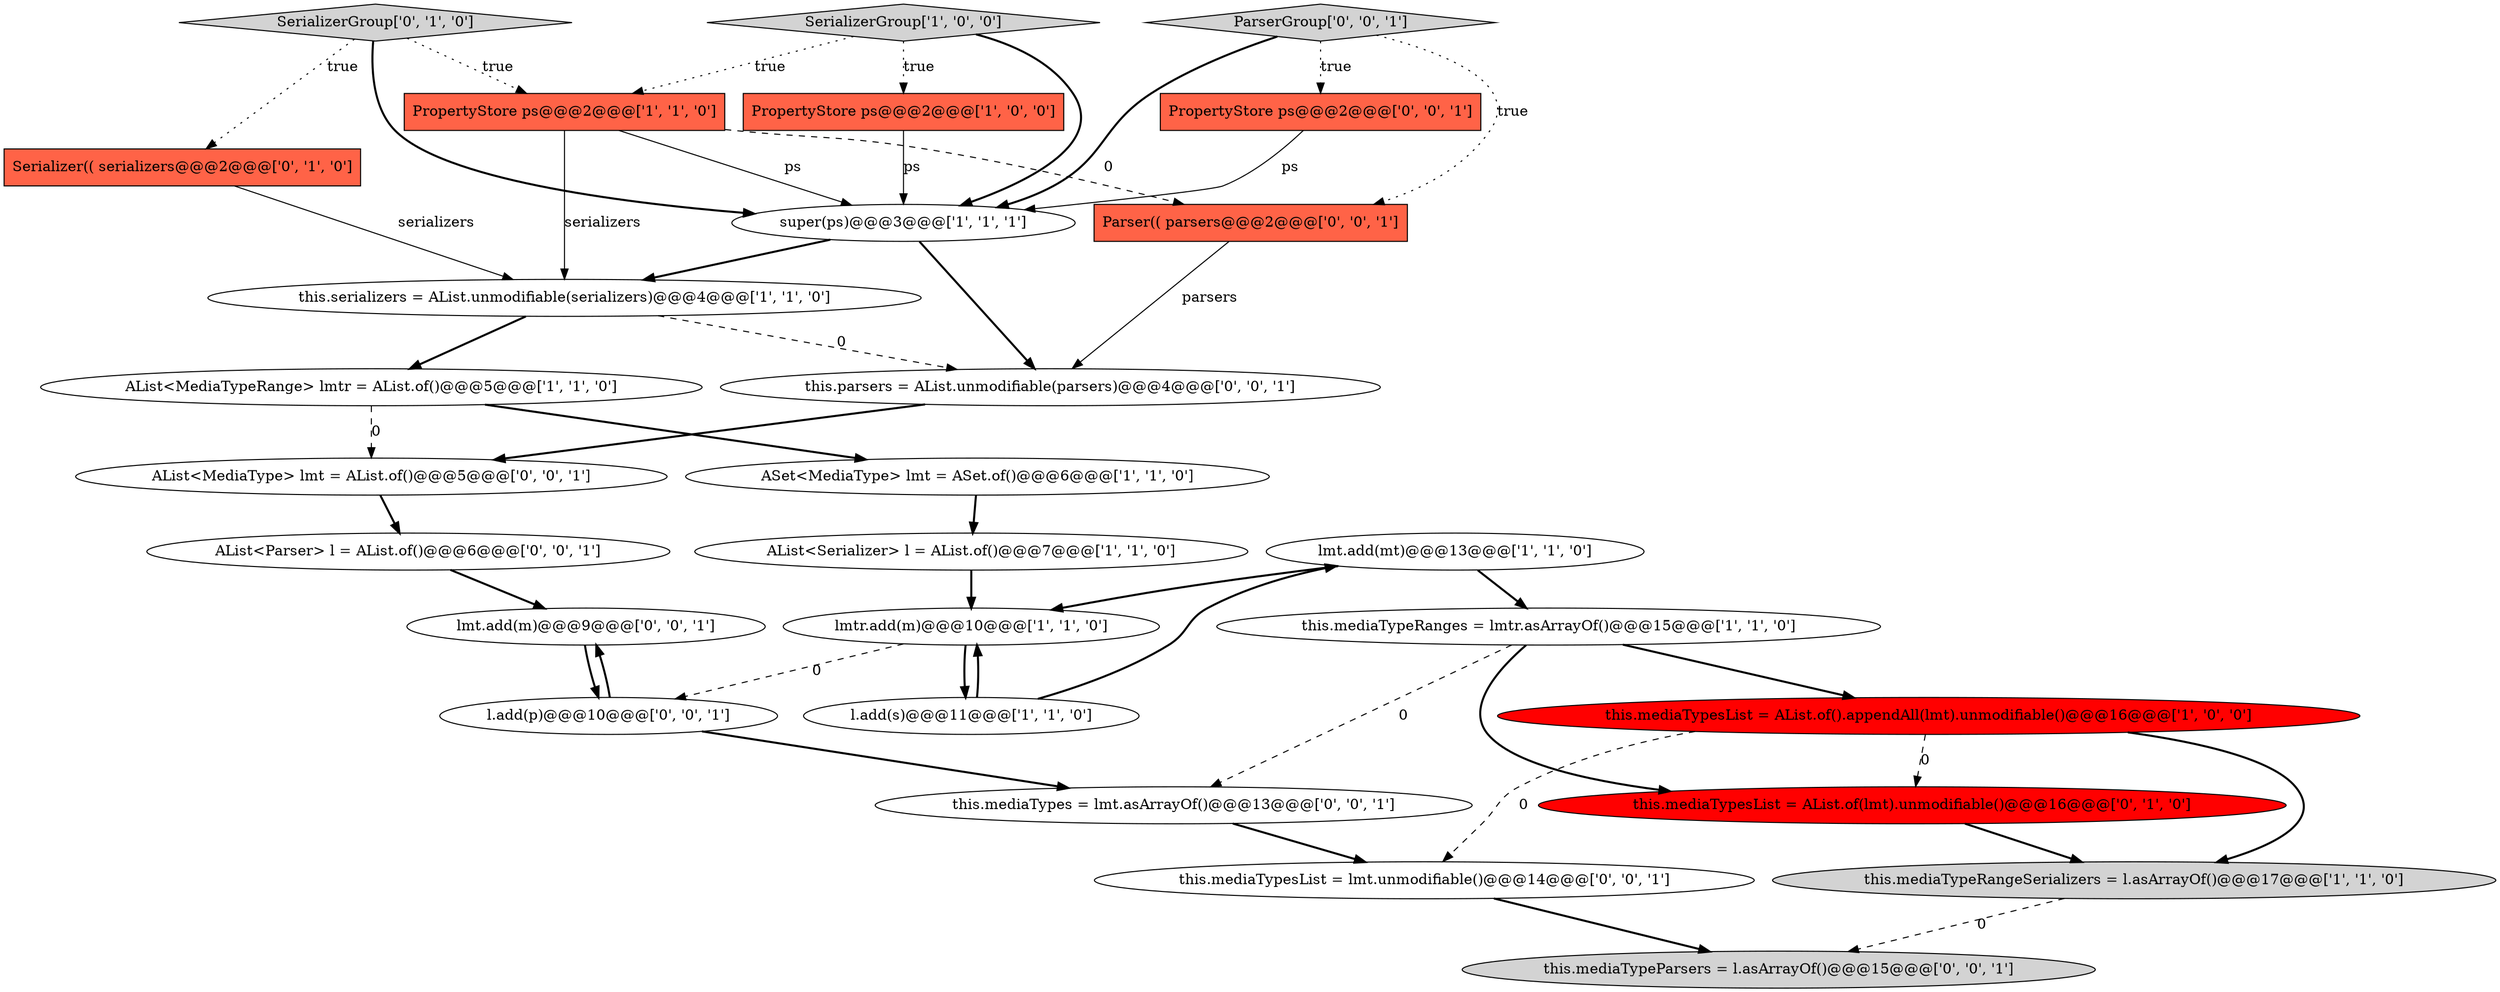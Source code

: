 digraph {
27 [style = filled, label = "lmt.add(m)@@@9@@@['0', '0', '1']", fillcolor = white, shape = ellipse image = "AAA0AAABBB3BBB"];
19 [style = filled, label = "this.parsers = AList.unmodifiable(parsers)@@@4@@@['0', '0', '1']", fillcolor = white, shape = ellipse image = "AAA0AAABBB3BBB"];
0 [style = filled, label = "AList<MediaTypeRange> lmtr = AList.of()@@@5@@@['1', '1', '0']", fillcolor = white, shape = ellipse image = "AAA0AAABBB1BBB"];
2 [style = filled, label = "PropertyStore ps@@@2@@@['1', '0', '0']", fillcolor = tomato, shape = box image = "AAA0AAABBB1BBB"];
18 [style = filled, label = "ParserGroup['0', '0', '1']", fillcolor = lightgray, shape = diamond image = "AAA0AAABBB3BBB"];
7 [style = filled, label = "this.serializers = AList.unmodifiable(serializers)@@@4@@@['1', '1', '0']", fillcolor = white, shape = ellipse image = "AAA0AAABBB1BBB"];
20 [style = filled, label = "AList<Parser> l = AList.of()@@@6@@@['0', '0', '1']", fillcolor = white, shape = ellipse image = "AAA0AAABBB3BBB"];
11 [style = filled, label = "lmtr.add(m)@@@10@@@['1', '1', '0']", fillcolor = white, shape = ellipse image = "AAA0AAABBB1BBB"];
9 [style = filled, label = "lmt.add(mt)@@@13@@@['1', '1', '0']", fillcolor = white, shape = ellipse image = "AAA0AAABBB1BBB"];
6 [style = filled, label = "this.mediaTypeRangeSerializers = l.asArrayOf()@@@17@@@['1', '1', '0']", fillcolor = lightgray, shape = ellipse image = "AAA0AAABBB1BBB"];
10 [style = filled, label = "this.mediaTypesList = AList.of().appendAll(lmt).unmodifiable()@@@16@@@['1', '0', '0']", fillcolor = red, shape = ellipse image = "AAA1AAABBB1BBB"];
21 [style = filled, label = "this.mediaTypes = lmt.asArrayOf()@@@13@@@['0', '0', '1']", fillcolor = white, shape = ellipse image = "AAA0AAABBB3BBB"];
12 [style = filled, label = "this.mediaTypeRanges = lmtr.asArrayOf()@@@15@@@['1', '1', '0']", fillcolor = white, shape = ellipse image = "AAA0AAABBB1BBB"];
23 [style = filled, label = "Parser(( parsers@@@2@@@['0', '0', '1']", fillcolor = tomato, shape = box image = "AAA0AAABBB3BBB"];
13 [style = filled, label = "AList<Serializer> l = AList.of()@@@7@@@['1', '1', '0']", fillcolor = white, shape = ellipse image = "AAA0AAABBB1BBB"];
3 [style = filled, label = "l.add(s)@@@11@@@['1', '1', '0']", fillcolor = white, shape = ellipse image = "AAA0AAABBB1BBB"];
4 [style = filled, label = "super(ps)@@@3@@@['1', '1', '1']", fillcolor = white, shape = ellipse image = "AAA0AAABBB1BBB"];
25 [style = filled, label = "this.mediaTypeParsers = l.asArrayOf()@@@15@@@['0', '0', '1']", fillcolor = lightgray, shape = ellipse image = "AAA0AAABBB3BBB"];
8 [style = filled, label = "SerializerGroup['1', '0', '0']", fillcolor = lightgray, shape = diamond image = "AAA0AAABBB1BBB"];
16 [style = filled, label = "this.mediaTypesList = AList.of(lmt).unmodifiable()@@@16@@@['0', '1', '0']", fillcolor = red, shape = ellipse image = "AAA1AAABBB2BBB"];
22 [style = filled, label = "AList<MediaType> lmt = AList.of()@@@5@@@['0', '0', '1']", fillcolor = white, shape = ellipse image = "AAA0AAABBB3BBB"];
26 [style = filled, label = "this.mediaTypesList = lmt.unmodifiable()@@@14@@@['0', '0', '1']", fillcolor = white, shape = ellipse image = "AAA0AAABBB3BBB"];
17 [style = filled, label = "PropertyStore ps@@@2@@@['0', '0', '1']", fillcolor = tomato, shape = box image = "AAA0AAABBB3BBB"];
24 [style = filled, label = "l.add(p)@@@10@@@['0', '0', '1']", fillcolor = white, shape = ellipse image = "AAA0AAABBB3BBB"];
15 [style = filled, label = "Serializer(( serializers@@@2@@@['0', '1', '0']", fillcolor = tomato, shape = box image = "AAA0AAABBB2BBB"];
1 [style = filled, label = "ASet<MediaType> lmt = ASet.of()@@@6@@@['1', '1', '0']", fillcolor = white, shape = ellipse image = "AAA0AAABBB1BBB"];
5 [style = filled, label = "PropertyStore ps@@@2@@@['1', '1', '0']", fillcolor = tomato, shape = box image = "AAA0AAABBB1BBB"];
14 [style = filled, label = "SerializerGroup['0', '1', '0']", fillcolor = lightgray, shape = diamond image = "AAA0AAABBB2BBB"];
17->4 [style = solid, label="ps"];
23->19 [style = solid, label="parsers"];
9->11 [style = bold, label=""];
5->23 [style = dashed, label="0"];
8->2 [style = dotted, label="true"];
16->6 [style = bold, label=""];
26->25 [style = bold, label=""];
4->19 [style = bold, label=""];
3->11 [style = bold, label=""];
7->0 [style = bold, label=""];
12->16 [style = bold, label=""];
13->11 [style = bold, label=""];
1->13 [style = bold, label=""];
10->6 [style = bold, label=""];
0->22 [style = dashed, label="0"];
4->7 [style = bold, label=""];
12->21 [style = dashed, label="0"];
20->27 [style = bold, label=""];
3->9 [style = bold, label=""];
2->4 [style = solid, label="ps"];
21->26 [style = bold, label=""];
14->15 [style = dotted, label="true"];
12->10 [style = bold, label=""];
10->26 [style = dashed, label="0"];
14->5 [style = dotted, label="true"];
18->4 [style = bold, label=""];
6->25 [style = dashed, label="0"];
22->20 [style = bold, label=""];
24->21 [style = bold, label=""];
11->3 [style = bold, label=""];
8->5 [style = dotted, label="true"];
7->19 [style = dashed, label="0"];
0->1 [style = bold, label=""];
11->24 [style = dashed, label="0"];
5->7 [style = solid, label="serializers"];
5->4 [style = solid, label="ps"];
27->24 [style = bold, label=""];
9->12 [style = bold, label=""];
18->17 [style = dotted, label="true"];
8->4 [style = bold, label=""];
10->16 [style = dashed, label="0"];
15->7 [style = solid, label="serializers"];
19->22 [style = bold, label=""];
24->27 [style = bold, label=""];
14->4 [style = bold, label=""];
18->23 [style = dotted, label="true"];
}
